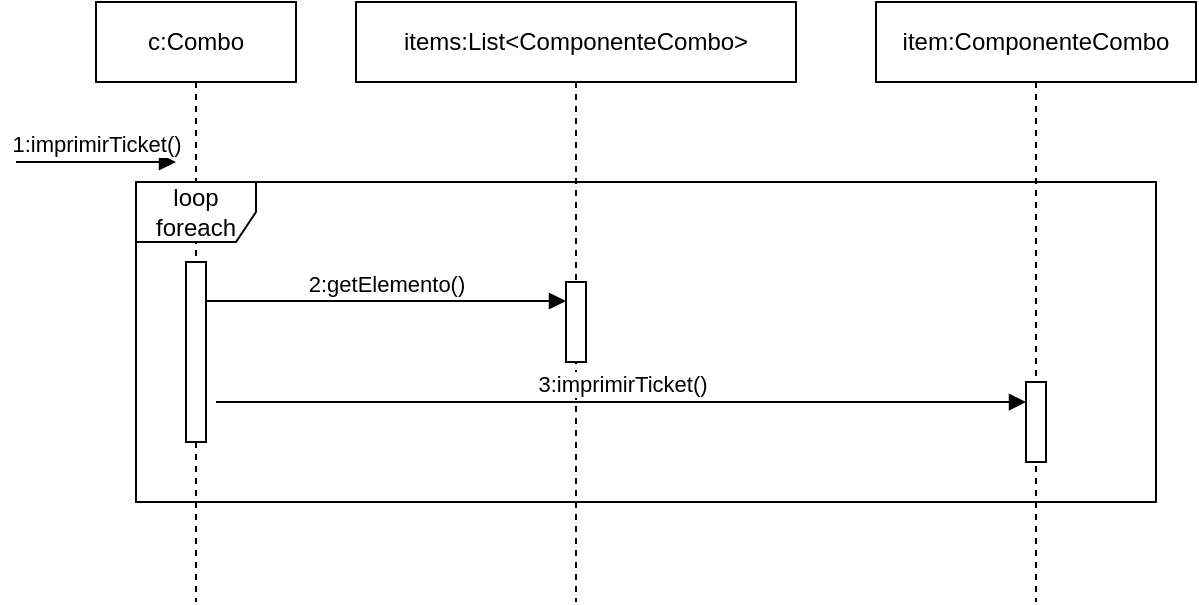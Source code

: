 <mxfile version="24.2.8" type="device">
  <diagram name="Page-1" id="2YBvvXClWsGukQMizWep">
    <mxGraphModel dx="1290" dy="522" grid="1" gridSize="10" guides="1" tooltips="1" connect="1" arrows="1" fold="1" page="1" pageScale="1" pageWidth="850" pageHeight="1100" math="0" shadow="0">
      <root>
        <mxCell id="0" />
        <mxCell id="1" parent="0" />
        <mxCell id="jhJ7n12vAEM2XSlynm5L-2" value="c:Combo" style="shape=umlLifeline;perimeter=lifelinePerimeter;whiteSpace=wrap;html=1;container=1;dropTarget=0;collapsible=0;recursiveResize=0;outlineConnect=0;portConstraint=eastwest;newEdgeStyle={&quot;curved&quot;:0,&quot;rounded&quot;:0};" parent="1" vertex="1">
          <mxGeometry x="90" y="40" width="100" height="300" as="geometry" />
        </mxCell>
        <mxCell id="jhJ7n12vAEM2XSlynm5L-7" value="" style="html=1;points=[[0,0,0,0,5],[0,1,0,0,-5],[1,0,0,0,5],[1,1,0,0,-5]];perimeter=orthogonalPerimeter;outlineConnect=0;targetShapes=umlLifeline;portConstraint=eastwest;newEdgeStyle={&quot;curved&quot;:0,&quot;rounded&quot;:0};" parent="jhJ7n12vAEM2XSlynm5L-2" vertex="1">
          <mxGeometry x="45" y="130" width="10" height="90" as="geometry" />
        </mxCell>
        <mxCell id="jhJ7n12vAEM2XSlynm5L-16" value="1:imprimirTicket()" style="html=1;verticalAlign=bottom;endArrow=block;curved=0;rounded=0;" parent="1" edge="1">
          <mxGeometry width="80" relative="1" as="geometry">
            <mxPoint x="50" y="120" as="sourcePoint" />
            <mxPoint x="130" y="120" as="targetPoint" />
          </mxGeometry>
        </mxCell>
        <mxCell id="N8Ltvmkbns1XQcIipFLh-1" value="loop foreach" style="shape=umlFrame;whiteSpace=wrap;html=1;pointerEvents=0;" vertex="1" parent="1">
          <mxGeometry x="110" y="130" width="510" height="160" as="geometry" />
        </mxCell>
        <mxCell id="N8Ltvmkbns1XQcIipFLh-2" value="items:List&amp;lt;ComponenteCombo&amp;gt;" style="shape=umlLifeline;perimeter=lifelinePerimeter;whiteSpace=wrap;html=1;container=1;dropTarget=0;collapsible=0;recursiveResize=0;outlineConnect=0;portConstraint=eastwest;newEdgeStyle={&quot;curved&quot;:0,&quot;rounded&quot;:0};" vertex="1" parent="1">
          <mxGeometry x="220" y="40" width="220" height="300" as="geometry" />
        </mxCell>
        <mxCell id="N8Ltvmkbns1XQcIipFLh-5" value="" style="html=1;points=[[0,0,0,0,5],[0,1,0,0,-5],[1,0,0,0,5],[1,1,0,0,-5]];perimeter=orthogonalPerimeter;outlineConnect=0;targetShapes=umlLifeline;portConstraint=eastwest;newEdgeStyle={&quot;curved&quot;:0,&quot;rounded&quot;:0};" vertex="1" parent="N8Ltvmkbns1XQcIipFLh-2">
          <mxGeometry x="105" y="140" width="10" height="40" as="geometry" />
        </mxCell>
        <mxCell id="N8Ltvmkbns1XQcIipFLh-3" value="item:ComponenteCombo" style="shape=umlLifeline;perimeter=lifelinePerimeter;whiteSpace=wrap;html=1;container=1;dropTarget=0;collapsible=0;recursiveResize=0;outlineConnect=0;portConstraint=eastwest;newEdgeStyle={&quot;curved&quot;:0,&quot;rounded&quot;:0};" vertex="1" parent="1">
          <mxGeometry x="480" y="40" width="160" height="300" as="geometry" />
        </mxCell>
        <mxCell id="N8Ltvmkbns1XQcIipFLh-7" value="" style="html=1;points=[[0,0,0,0,5],[0,1,0,0,-5],[1,0,0,0,5],[1,1,0,0,-5]];perimeter=orthogonalPerimeter;outlineConnect=0;targetShapes=umlLifeline;portConstraint=eastwest;newEdgeStyle={&quot;curved&quot;:0,&quot;rounded&quot;:0};" vertex="1" parent="N8Ltvmkbns1XQcIipFLh-3">
          <mxGeometry x="75" y="190" width="10" height="40" as="geometry" />
        </mxCell>
        <mxCell id="N8Ltvmkbns1XQcIipFLh-4" value="2:getElemento()" style="html=1;verticalAlign=bottom;endArrow=block;curved=0;rounded=0;" edge="1" parent="1">
          <mxGeometry width="80" relative="1" as="geometry">
            <mxPoint x="145" y="189.5" as="sourcePoint" />
            <mxPoint x="325" y="189.5" as="targetPoint" />
          </mxGeometry>
        </mxCell>
        <mxCell id="N8Ltvmkbns1XQcIipFLh-6" value="3:imprimirTicket()" style="html=1;verticalAlign=bottom;endArrow=block;curved=0;rounded=0;exitX=1.5;exitY=0.778;exitDx=0;exitDy=0;exitPerimeter=0;" edge="1" parent="1" source="jhJ7n12vAEM2XSlynm5L-7" target="N8Ltvmkbns1XQcIipFLh-7">
          <mxGeometry width="80" relative="1" as="geometry">
            <mxPoint x="180" y="240" as="sourcePoint" />
            <mxPoint x="560" y="230" as="targetPoint" />
          </mxGeometry>
        </mxCell>
      </root>
    </mxGraphModel>
  </diagram>
</mxfile>
